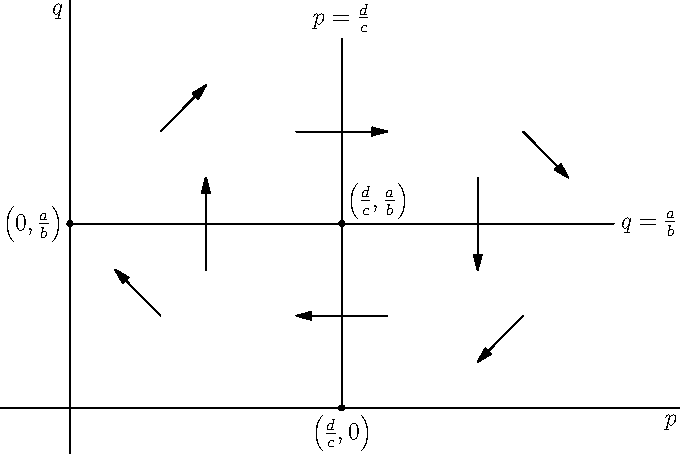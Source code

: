 size(12cm,8cm,IgnoreAspect);
import graph;

yaxis("$q$");
xaxis("$p$");

draw((3,0)--(3,4));
draw((0,2)--(6,2));

label("$q = \frac{a}{b}$",(6,2),E);
label("$p = \frac{d}{c}$",(3,4),N);

dot("$\left(0,\frac{a}{b}\right)$",(0,2),W);
dot("$\left(\frac{d}{c},0\right)$",(3,0),S);
dot("$\left(\frac{d}{c},\frac{a}{b}\right)$",(3,2),NE);

draw((1,3)--(1.5,3.5),Arrow);
draw((5,3)--(5.5,2.5),Arrow);
draw((1,1)--(0.5,1.5),Arrow);
draw((5,1)--(4.5,0.5),Arrow);

draw((2.5,3)--(3.5,3),Arrow);
draw((3.5,1)--(2.5,1),Arrow);
draw((1.5,1.5)--(1.5,2.5),Arrow);
draw((4.5,2.5)--(4.5,1.5),Arrow);

